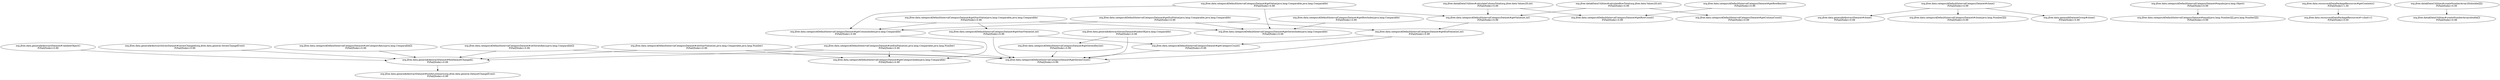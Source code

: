 digraph G {
  "org.jfree.data.category$DefaultIntervalCategoryDataset#setSeriesKeys(java.lang.Comparable[])" [label="org.jfree.data.category$DefaultIntervalCategoryDataset#setSeriesKeys(java.lang.Comparable[])\nP(Fail|Node)=0.99"];
  "org.jfree.data.general$AbstractDataset#fireDatasetChanged()" [label="org.jfree.data.general$AbstractDataset#fireDatasetChanged()\nP(Fail|Node)=0.99"];
  "org.jfree.data.category$DefaultIntervalCategoryDataset#getSeriesCount()" [label="org.jfree.data.category$DefaultIntervalCategoryDataset#getSeriesCount()\nP(Fail|Node)=0.99"];
  "org.jfree.data.general$AbstractDataset#notifyListeners(org.jfree.data.general.DatasetChangeEvent)" [label="org.jfree.data.general$AbstractDataset#notifyListeners(org.jfree.data.general.DatasetChangeEvent)\nP(Fail|Node)=0.99"];
  "org.jfree.data.category$DefaultIntervalCategoryDataset#getEndValue(java.lang.Comparable,java.lang.Comparable)" [label="org.jfree.data.category$DefaultIntervalCategoryDataset#getEndValue(java.lang.Comparable,java.lang.Comparable)\nP(Fail|Node)=0.99"];
  "org.jfree.data.category$DefaultIntervalCategoryDataset#getSeriesIndex(java.lang.Comparable)" [label="org.jfree.data.category$DefaultIntervalCategoryDataset#getSeriesIndex(java.lang.Comparable)\nP(Fail|Node)=0.99"];
  "org.jfree.data.category$DefaultIntervalCategoryDataset#getEndValue(int,int)" [label="org.jfree.data.category$DefaultIntervalCategoryDataset#getEndValue(int,int)\nP(Fail|Node)=0.99"];
  "org.jfree.data.category$DefaultIntervalCategoryDataset#getColumnIndex(java.lang.Comparable)" [label="org.jfree.data.category$DefaultIntervalCategoryDataset#getColumnIndex(java.lang.Comparable)\nP(Fail|Node)=0.99"];
  "org.jfree.data.category$DefaultIntervalCategoryDataset#getCategoryCount()" [label="org.jfree.data.category$DefaultIntervalCategoryDataset#getCategoryCount()\nP(Fail|Node)=0.99"];
  "org.jfree.data.category$DefaultIntervalCategoryDataset#getSeriesKey(int)" [label="org.jfree.data.category$DefaultIntervalCategoryDataset#getSeriesKey(int)\nP(Fail|Node)=0.99"];
  "org.jfree.data.category$DefaultIntervalCategoryDataset#setStartValue(int,java.lang.Comparable,java.lang.Number)" [label="org.jfree.data.category$DefaultIntervalCategoryDataset#setStartValue(int,java.lang.Comparable,java.lang.Number)\nP(Fail|Node)=0.99"];
  "org.jfree.data.category$DefaultIntervalCategoryDataset#getCategoryIndex(java.lang.Comparable)" [label="org.jfree.data.category$DefaultIntervalCategoryDataset#getCategoryIndex(java.lang.Comparable)\nP(Fail|Node)=0.99"];
  "org.jfree.data$DataUtilities#calculateColumnTotal(org.jfree.data.Values2D,int)" [label="org.jfree.data$DataUtilities#calculateColumnTotal(org.jfree.data.Values2D,int)\nP(Fail|Node)=0.99"];
  "org.jfree.data.category$DefaultIntervalCategoryDataset#getRowCount()" [label="org.jfree.data.category$DefaultIntervalCategoryDataset#getRowCount()\nP(Fail|Node)=0.99"];
  "org.jfree.data.category$DefaultIntervalCategoryDataset#getValue(int,int)" [label="org.jfree.data.category$DefaultIntervalCategoryDataset#getValue(int,int)\nP(Fail|Node)=0.99"];
  "org.jfree.data.category$DefaultIntervalCategoryDataset#clone()" [label="org.jfree.data.category$DefaultIntervalCategoryDataset#clone()\nP(Fail|Node)=0.99"];
  "org.jfree.data.general$AbstractDataset#clone()" [label="org.jfree.data.general$AbstractDataset#clone()\nP(Fail|Node)=0.99"];
  "org.jfree.data.category$DefaultIntervalCategoryDataset#clone(java.lang.Number[][])" [label="org.jfree.data.category$DefaultIntervalCategoryDataset#clone(java.lang.Number[][])\nP(Fail|Node)=0.99"];
  "org.jfree.data.general$DatasetGroup#clone()" [label="org.jfree.data.general$DatasetGroup#clone()\nP(Fail|Node)=0.99"];
  "org.jfree.data$DataUtilities#calculateRowTotal(org.jfree.data.Values2D,int)" [label="org.jfree.data$DataUtilities#calculateRowTotal(org.jfree.data.Values2D,int)\nP(Fail|Node)=0.99"];
  "org.jfree.data.category$DefaultIntervalCategoryDataset#getColumnCount()" [label="org.jfree.data.category$DefaultIntervalCategoryDataset#getColumnCount()\nP(Fail|Node)=0.99"];
  "org.jfree.data.category$DefaultIntervalCategoryDataset#getStartValue(java.lang.Comparable,java.lang.Comparable)" [label="org.jfree.data.category$DefaultIntervalCategoryDataset#getStartValue(java.lang.Comparable,java.lang.Comparable)\nP(Fail|Node)=0.99"];
  "org.jfree.data.category$DefaultIntervalCategoryDataset#getStartValue(int,int)" [label="org.jfree.data.category$DefaultIntervalCategoryDataset#getStartValue(int,int)\nP(Fail|Node)=0.99"];
  "org.jfree.data.category$DefaultIntervalCategoryDataset#equals(java.lang.Object)" [label="org.jfree.data.category$DefaultIntervalCategoryDataset#equals(java.lang.Object)\nP(Fail|Node)=0.99"];
  "org.jfree.data.category$DefaultIntervalCategoryDataset#equal(java.lang.Number[][],java.lang.Number[][])" [label="org.jfree.data.category$DefaultIntervalCategoryDataset#equal(java.lang.Number[][],java.lang.Number[][])\nP(Fail|Node)=0.99"];
  "org.jfree.data.category$DefaultIntervalCategoryDataset#getValue(java.lang.Comparable,java.lang.Comparable)" [label="org.jfree.data.category$DefaultIntervalCategoryDataset#getValue(java.lang.Comparable,java.lang.Comparable)\nP(Fail|Node)=0.99"];
  "org.jfree.data.category$DefaultIntervalCategoryDataset#setEndValue(int,java.lang.Comparable,java.lang.Number)" [label="org.jfree.data.category$DefaultIntervalCategoryDataset#setEndValue(int,java.lang.Comparable,java.lang.Number)\nP(Fail|Node)=0.99"];
  "org.jfree.data.general$AbstractDataset#validateObject()" [label="org.jfree.data.general$AbstractDataset#validateObject()\nP(Fail|Node)=0.99"];
  "org.jfree.data.category$DefaultIntervalCategoryDataset#getRowKey(int)" [label="org.jfree.data.category$DefaultIntervalCategoryDataset#getRowKey(int)\nP(Fail|Node)=0.99"];
  "org.jfree.data.general$AbstractSeriesDataset#seriesChanged(org.jfree.data.general.SeriesChangeEvent)" [label="org.jfree.data.general$AbstractSeriesDataset#seriesChanged(org.jfree.data.general.SeriesChangeEvent)\nP(Fail|Node)=0.99"];
  "org.jfree.data.resources$DataPackageResources#getContents()" [label="org.jfree.data.resources$DataPackageResources#getContents()\nP(Fail|Node)=1.00"];
  "org.jfree.data.resources$DataPackageResources#<clinit>()" [label="org.jfree.data.resources$DataPackageResources#<clinit>()\nP(Fail|Node)=0.00"];
  "org.jfree.data.category$DefaultIntervalCategoryDataset#getRowIndex(java.lang.Comparable)" [label="org.jfree.data.category$DefaultIntervalCategoryDataset#getRowIndex(java.lang.Comparable)\nP(Fail|Node)=0.99"];
  "org.jfree.data.general$AbstractSeriesDataset#indexOf(java.lang.Comparable)" [label="org.jfree.data.general$AbstractSeriesDataset#indexOf(java.lang.Comparable)\nP(Fail|Node)=0.99"];
  "org.jfree.data.category$DefaultIntervalCategoryDataset#setCategoryKeys(java.lang.Comparable[])" [label="org.jfree.data.category$DefaultIntervalCategoryDataset#setCategoryKeys(java.lang.Comparable[])\nP(Fail|Node)=0.99"];
  "org.jfree.data$DataUtilities#createNumberArray2D(double[][])" [label="org.jfree.data$DataUtilities#createNumberArray2D(double[][])\nP(Fail|Node)=0.00"];
  "org.jfree.data$DataUtilities#createNumberArray(double[])" [label="org.jfree.data$DataUtilities#createNumberArray(double[])\nP(Fail|Node)=0.99"];
  "org.jfree.data.category$DefaultIntervalCategoryDataset#setSeriesKeys(java.lang.Comparable[])" -> "org.jfree.data.general$AbstractDataset#fireDatasetChanged()";
  "org.jfree.data.category$DefaultIntervalCategoryDataset#setSeriesKeys(java.lang.Comparable[])" -> "org.jfree.data.category$DefaultIntervalCategoryDataset#getSeriesCount()";
  "org.jfree.data.general$AbstractDataset#fireDatasetChanged()" -> "org.jfree.data.general$AbstractDataset#notifyListeners(org.jfree.data.general.DatasetChangeEvent)";
  "org.jfree.data.category$DefaultIntervalCategoryDataset#getEndValue(java.lang.Comparable,java.lang.Comparable)" -> "org.jfree.data.category$DefaultIntervalCategoryDataset#getSeriesIndex(java.lang.Comparable)";
  "org.jfree.data.category$DefaultIntervalCategoryDataset#getEndValue(java.lang.Comparable,java.lang.Comparable)" -> "org.jfree.data.category$DefaultIntervalCategoryDataset#getEndValue(int,int)";
  "org.jfree.data.category$DefaultIntervalCategoryDataset#getEndValue(java.lang.Comparable,java.lang.Comparable)" -> "org.jfree.data.category$DefaultIntervalCategoryDataset#getColumnIndex(java.lang.Comparable)";
  "org.jfree.data.category$DefaultIntervalCategoryDataset#getEndValue(int,int)" -> "org.jfree.data.category$DefaultIntervalCategoryDataset#getCategoryCount()";
  "org.jfree.data.category$DefaultIntervalCategoryDataset#getEndValue(int,int)" -> "org.jfree.data.category$DefaultIntervalCategoryDataset#getSeriesCount()";
  "org.jfree.data.category$DefaultIntervalCategoryDataset#getColumnIndex(java.lang.Comparable)" -> "org.jfree.data.category$DefaultIntervalCategoryDataset#getCategoryIndex(java.lang.Comparable)";
  "org.jfree.data.category$DefaultIntervalCategoryDataset#getCategoryCount()" -> "org.jfree.data.category$DefaultIntervalCategoryDataset#getSeriesCount()";
  "org.jfree.data.category$DefaultIntervalCategoryDataset#getSeriesKey(int)" -> "org.jfree.data.category$DefaultIntervalCategoryDataset#getSeriesCount()";
  "org.jfree.data.category$DefaultIntervalCategoryDataset#setStartValue(int,java.lang.Comparable,java.lang.Number)" -> "org.jfree.data.general$AbstractDataset#fireDatasetChanged()";
  "org.jfree.data.category$DefaultIntervalCategoryDataset#setStartValue(int,java.lang.Comparable,java.lang.Number)" -> "org.jfree.data.category$DefaultIntervalCategoryDataset#getSeriesCount()";
  "org.jfree.data.category$DefaultIntervalCategoryDataset#setStartValue(int,java.lang.Comparable,java.lang.Number)" -> "org.jfree.data.category$DefaultIntervalCategoryDataset#getCategoryIndex(java.lang.Comparable)";
  "org.jfree.data$DataUtilities#calculateColumnTotal(org.jfree.data.Values2D,int)" -> "org.jfree.data.category$DefaultIntervalCategoryDataset#getRowCount()";
  "org.jfree.data$DataUtilities#calculateColumnTotal(org.jfree.data.Values2D,int)" -> "org.jfree.data.category$DefaultIntervalCategoryDataset#getValue(int,int)";
  "org.jfree.data.category$DefaultIntervalCategoryDataset#getValue(int,int)" -> "org.jfree.data.category$DefaultIntervalCategoryDataset#getEndValue(int,int)";
  "org.jfree.data.category$DefaultIntervalCategoryDataset#clone()" -> "org.jfree.data.general$AbstractDataset#clone()";
  "org.jfree.data.category$DefaultIntervalCategoryDataset#clone()" -> "org.jfree.data.category$DefaultIntervalCategoryDataset#clone(java.lang.Number[][])";
  "org.jfree.data.category$DefaultIntervalCategoryDataset#clone()" -> "org.jfree.data.general$DatasetGroup#clone()";
  "org.jfree.data$DataUtilities#calculateRowTotal(org.jfree.data.Values2D,int)" -> "org.jfree.data.category$DefaultIntervalCategoryDataset#getColumnCount()";
  "org.jfree.data$DataUtilities#calculateRowTotal(org.jfree.data.Values2D,int)" -> "org.jfree.data.category$DefaultIntervalCategoryDataset#getValue(int,int)";
  "org.jfree.data.category$DefaultIntervalCategoryDataset#getStartValue(java.lang.Comparable,java.lang.Comparable)" -> "org.jfree.data.category$DefaultIntervalCategoryDataset#getColumnIndex(java.lang.Comparable)";
  "org.jfree.data.category$DefaultIntervalCategoryDataset#getStartValue(java.lang.Comparable,java.lang.Comparable)" -> "org.jfree.data.category$DefaultIntervalCategoryDataset#getStartValue(int,int)";
  "org.jfree.data.category$DefaultIntervalCategoryDataset#getStartValue(java.lang.Comparable,java.lang.Comparable)" -> "org.jfree.data.category$DefaultIntervalCategoryDataset#getSeriesIndex(java.lang.Comparable)";
  "org.jfree.data.category$DefaultIntervalCategoryDataset#getStartValue(int,int)" -> "org.jfree.data.category$DefaultIntervalCategoryDataset#getSeriesCount()";
  "org.jfree.data.category$DefaultIntervalCategoryDataset#getStartValue(int,int)" -> "org.jfree.data.category$DefaultIntervalCategoryDataset#getCategoryCount()";
  "org.jfree.data.category$DefaultIntervalCategoryDataset#equals(java.lang.Object)" -> "org.jfree.data.category$DefaultIntervalCategoryDataset#equal(java.lang.Number[][],java.lang.Number[][])";
  "org.jfree.data.category$DefaultIntervalCategoryDataset#getValue(java.lang.Comparable,java.lang.Comparable)" -> "org.jfree.data.category$DefaultIntervalCategoryDataset#getColumnIndex(java.lang.Comparable)";
  "org.jfree.data.category$DefaultIntervalCategoryDataset#getValue(java.lang.Comparable,java.lang.Comparable)" -> "org.jfree.data.category$DefaultIntervalCategoryDataset#getValue(int,int)";
  "org.jfree.data.category$DefaultIntervalCategoryDataset#getValue(java.lang.Comparable,java.lang.Comparable)" -> "org.jfree.data.category$DefaultIntervalCategoryDataset#getSeriesIndex(java.lang.Comparable)";
  "org.jfree.data.category$DefaultIntervalCategoryDataset#setEndValue(int,java.lang.Comparable,java.lang.Number)" -> "org.jfree.data.general$AbstractDataset#fireDatasetChanged()";
  "org.jfree.data.category$DefaultIntervalCategoryDataset#setEndValue(int,java.lang.Comparable,java.lang.Number)" -> "org.jfree.data.category$DefaultIntervalCategoryDataset#getSeriesCount()";
  "org.jfree.data.category$DefaultIntervalCategoryDataset#setEndValue(int,java.lang.Comparable,java.lang.Number)" -> "org.jfree.data.category$DefaultIntervalCategoryDataset#getCategoryIndex(java.lang.Comparable)";
  "org.jfree.data.general$AbstractDataset#validateObject()" -> "org.jfree.data.general$AbstractDataset#fireDatasetChanged()";
  "org.jfree.data.category$DefaultIntervalCategoryDataset#getRowKey(int)" -> "org.jfree.data.category$DefaultIntervalCategoryDataset#getRowCount()";
  "org.jfree.data.general$AbstractSeriesDataset#seriesChanged(org.jfree.data.general.SeriesChangeEvent)" -> "org.jfree.data.general$AbstractDataset#fireDatasetChanged()";
  "org.jfree.data.resources$DataPackageResources#getContents()" -> "org.jfree.data.resources$DataPackageResources#<clinit>()";
  "org.jfree.data.category$DefaultIntervalCategoryDataset#getRowIndex(java.lang.Comparable)" -> "org.jfree.data.category$DefaultIntervalCategoryDataset#getSeriesIndex(java.lang.Comparable)";
  "org.jfree.data.general$AbstractSeriesDataset#indexOf(java.lang.Comparable)" -> "org.jfree.data.category$DefaultIntervalCategoryDataset#getSeriesKey(int)";
  "org.jfree.data.general$AbstractSeriesDataset#indexOf(java.lang.Comparable)" -> "org.jfree.data.category$DefaultIntervalCategoryDataset#getSeriesCount()";
  "org.jfree.data.category$DefaultIntervalCategoryDataset#setCategoryKeys(java.lang.Comparable[])" -> "org.jfree.data.general$AbstractDataset#fireDatasetChanged()";
  "org.jfree.data$DataUtilities#createNumberArray2D(double[][])" -> "org.jfree.data$DataUtilities#createNumberArray(double[])";
}
